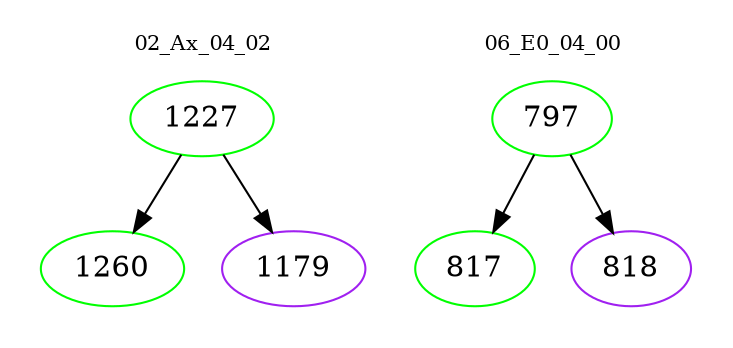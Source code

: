 digraph{
subgraph cluster_0 {
color = white
label = "02_Ax_04_02";
fontsize=10;
T0_1227 [label="1227", color="green"]
T0_1227 -> T0_1260 [color="black"]
T0_1260 [label="1260", color="green"]
T0_1227 -> T0_1179 [color="black"]
T0_1179 [label="1179", color="purple"]
}
subgraph cluster_1 {
color = white
label = "06_E0_04_00";
fontsize=10;
T1_797 [label="797", color="green"]
T1_797 -> T1_817 [color="black"]
T1_817 [label="817", color="green"]
T1_797 -> T1_818 [color="black"]
T1_818 [label="818", color="purple"]
}
}
